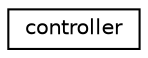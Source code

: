 digraph "Graphical Class Hierarchy"
{
 // LATEX_PDF_SIZE
  edge [fontname="Helvetica",fontsize="10",labelfontname="Helvetica",labelfontsize="10"];
  node [fontname="Helvetica",fontsize="10",shape=record];
  rankdir="LR";
  Node0 [label="controller",height=0.2,width=0.4,color="black", fillcolor="white", style="filled",URL="$structcontroller.html",tooltip="Objects of this class are used to maintain the transformation process."];
}
